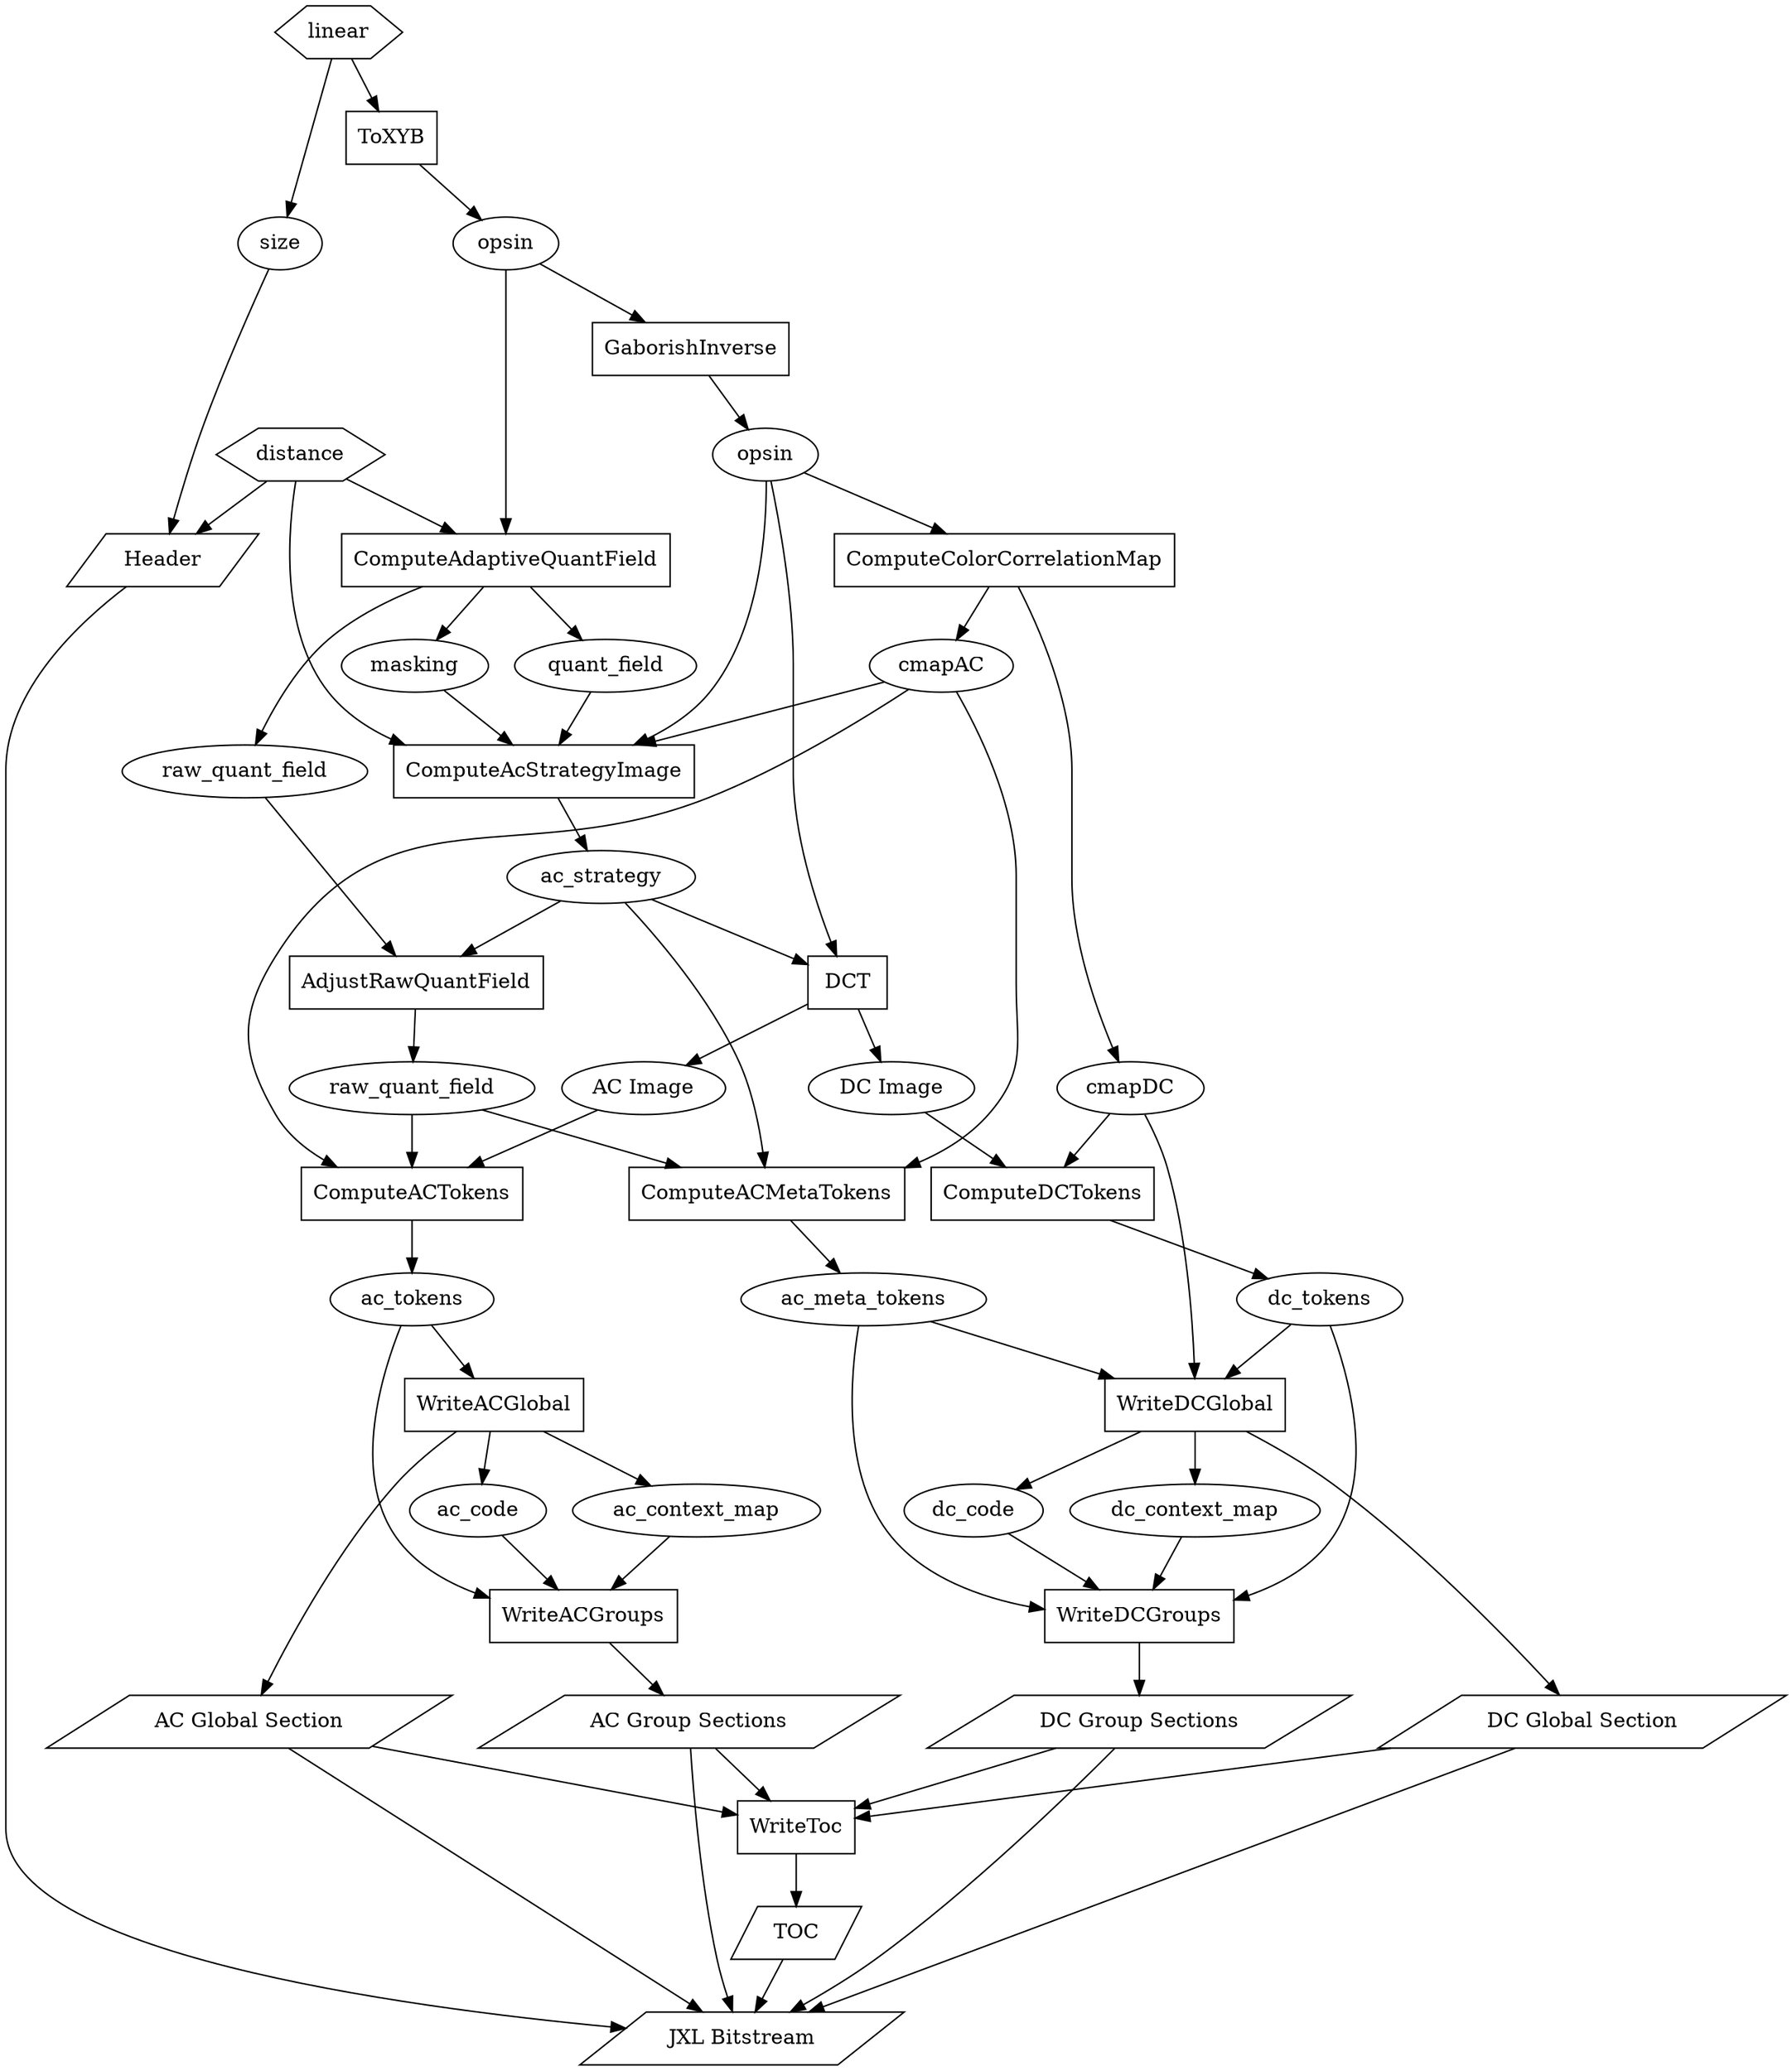 digraph {
distance [rank=source,shape=hexagon];
linear [rank=source,shape=hexagon];
header [label="Header";shape=parallelogram];
linear -> size;
size -> header;
distance -> header;
ToXYB [shape=rect];
linear -> ToXYB;
ToXYB -> opsin;
ComputeAdaptiveQuantField [shape=rect];
opsin -> ComputeAdaptiveQuantField;
distance -> ComputeAdaptiveQuantField;
ComputeAdaptiveQuantField -> quant_field;
ComputeAdaptiveQuantField -> masking;
ComputeAdaptiveQuantField -> raw_quant_field;
opsin2 [label=opsin];
GaborishInverse [shape=rect];
opsin -> GaborishInverse;
GaborishInverse -> opsin2;
ComputeColorCorrelationMap [shape=rect];
opsin2 -> ComputeColorCorrelationMap;
ComputeColorCorrelationMap -> cmapAC;
ComputeColorCorrelationMap -> cmapDC;
ComputeAcStrategyImage [shape=rect];
opsin2 -> ComputeAcStrategyImage;
distance -> ComputeAcStrategyImage;
cmapAC -> ComputeAcStrategyImage;
quant_field -> ComputeAcStrategyImage;
masking -> ComputeAcStrategyImage;
ComputeAcStrategyImage -> ac_strategy;
AdjustRawQuantField [shape=rect];
raw_quant_field -> AdjustRawQuantField;
ac_strategy -> AdjustRawQuantField;
raw_quant_field2 [label=raw_quant_field];
AdjustRawQuantField -> raw_quant_field2;
dc [label="DC Image"];
DCT [shape=rect];
opsin2 -> DCT;
ac_strategy -> DCT;
DCT -> dc;
ac [label="AC Image"];
DCT -> ac;
ComputeACTokens [shape=rect];
ac -> ComputeACTokens;
raw_quant_field2 -> ComputeACTokens;
cmapAC -> ComputeACTokens;
ComputeACTokens -> ac_tokens;
ComputeDCTokens [shape=rect];
dc -> ComputeDCTokens;
cmapDC -> ComputeDCTokens;
ComputeDCTokens -> dc_tokens;
ComputeACMetaTokens [shape=rect];
cmapAC -> ComputeACMetaTokens;
ac_strategy -> ComputeACMetaTokens;
raw_quant_field2 -> ComputeACMetaTokens;
ComputeACMetaTokens -> ac_meta_tokens;
dcglobal [label="DC Global Section";shape=parallelogram]
WriteDCGlobal [shape=rect];
cmapDC -> WriteDCGlobal;
dc_tokens -> WriteDCGlobal;
ac_meta_tokens -> WriteDCGlobal;
WriteDCGlobal -> dc_code;
WriteDCGlobal -> dc_context_map;
WriteDCGlobal -> dcglobal;
dcgroups [label="DC Group Sections";shape=parallelogram]
WriteDCGroups [shape=rect];
dc_tokens -> WriteDCGroups;
ac_meta_tokens -> WriteDCGroups;
dc_code -> WriteDCGroups;
dc_context_map -> WriteDCGroups;
WriteDCGroups -> dcgroups;
WriteACGlobal [shape=rect];
ac_tokens -> WriteACGlobal;
WriteACGlobal -> ac_code;
WriteACGlobal -> ac_context_map;
acglobal [label="AC Global Section";shape=parallelogram]
WriteACGlobal -> acglobal;
WriteACGroups [shape=rect];
ac_tokens -> WriteACGroups;
ac_code -> WriteACGroups;
ac_context_map -> WriteACGroups;
acgroups [label="AC Group Sections";shape=parallelogram]
WriteACGroups -> acgroups;
WriteToc [shape=rect];
dcglobal -> WriteToc;
acglobal -> WriteToc;
dcgroups -> WriteToc;
acgroups -> WriteToc;
toc [label="TOC";shape=parallelogram]
WriteToc -> toc;
jxl [label="JXL Bitstream";shape=parallelogram]
header->jxl;
toc -> jxl;
dcglobal -> jxl;
acglobal -> jxl;
dcgroups -> jxl;
acgroups -> jxl;
}
